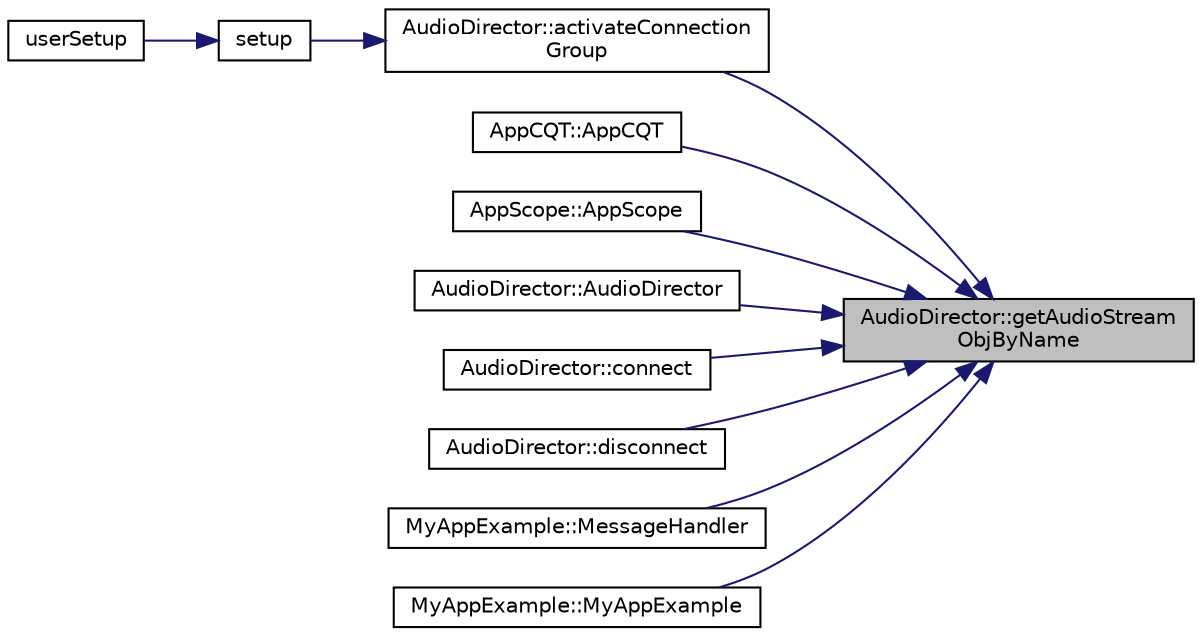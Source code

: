 digraph "AudioDirector::getAudioStreamObjByName"
{
 // LATEX_PDF_SIZE
  edge [fontname="Helvetica",fontsize="10",labelfontname="Helvetica",labelfontsize="10"];
  node [fontname="Helvetica",fontsize="10",shape=record];
  rankdir="RL";
  Node1 [label="AudioDirector::getAudioStream\lObjByName",height=0.2,width=0.4,color="black", fillcolor="grey75", style="filled", fontcolor="black",tooltip=" "];
  Node1 -> Node2 [dir="back",color="midnightblue",fontsize="10",style="solid",fontname="Helvetica"];
  Node2 [label="AudioDirector::activateConnection\lGroup",height=0.2,width=0.4,color="black", fillcolor="white", style="filled",URL="$class_audio_director.html#abf7bb7f3ee814b6a8b0048427f8e9eb5",tooltip=" "];
  Node2 -> Node3 [dir="back",color="midnightblue",fontsize="10",style="solid",fontname="Helvetica"];
  Node3 [label="setup",height=0.2,width=0.4,color="black", fillcolor="white", style="filled",URL="$main_8cpp.html#a4fc01d736fe50cf5b977f755b675f11d",tooltip=" "];
  Node3 -> Node4 [dir="back",color="midnightblue",fontsize="10",style="solid",fontname="Helvetica"];
  Node4 [label="userSetup",height=0.2,width=0.4,color="black", fillcolor="white", style="filled",URL="$_p_u6050_2_user_functions_8cpp.html#a41681a4f770a4314939bd47e174cab0c",tooltip=" "];
  Node1 -> Node5 [dir="back",color="midnightblue",fontsize="10",style="solid",fontname="Helvetica"];
  Node5 [label="AppCQT::AppCQT",height=0.2,width=0.4,color="black", fillcolor="white", style="filled",URL="$class_app_c_q_t.html#a587bd3e6103103694f01f420aeb02a70",tooltip=" "];
  Node1 -> Node6 [dir="back",color="midnightblue",fontsize="10",style="solid",fontname="Helvetica"];
  Node6 [label="AppScope::AppScope",height=0.2,width=0.4,color="black", fillcolor="white", style="filled",URL="$class_app_scope.html#a963ae83979bbfdfd46c0b1d063406361",tooltip=" "];
  Node1 -> Node7 [dir="back",color="midnightblue",fontsize="10",style="solid",fontname="Helvetica"];
  Node7 [label="AudioDirector::AudioDirector",height=0.2,width=0.4,color="black", fillcolor="white", style="filled",URL="$class_audio_director.html#ac17d6584f80dc62c992ced7d879b5786",tooltip=" "];
  Node1 -> Node8 [dir="back",color="midnightblue",fontsize="10",style="solid",fontname="Helvetica"];
  Node8 [label="AudioDirector::connect",height=0.2,width=0.4,color="black", fillcolor="white", style="filled",URL="$class_audio_director.html#aac97077a6f47bf2728b8eb8720d9ad49",tooltip=" "];
  Node1 -> Node9 [dir="back",color="midnightblue",fontsize="10",style="solid",fontname="Helvetica"];
  Node9 [label="AudioDirector::disconnect",height=0.2,width=0.4,color="black", fillcolor="white", style="filled",URL="$class_audio_director.html#a32ddf87cd4d8a21f533d3e6057b583f1",tooltip=" "];
  Node1 -> Node10 [dir="back",color="midnightblue",fontsize="10",style="solid",fontname="Helvetica"];
  Node10 [label="MyAppExample::MessageHandler",height=0.2,width=0.4,color="black", fillcolor="white", style="filled",URL="$class_my_app_example.html#a7a77ffb8a5fb02933673fba14c58e8c0",tooltip=" "];
  Node1 -> Node11 [dir="back",color="midnightblue",fontsize="10",style="solid",fontname="Helvetica"];
  Node11 [label="MyAppExample::MyAppExample",height=0.2,width=0.4,color="black", fillcolor="white", style="filled",URL="$class_my_app_example.html#a7add24412505a2766caa57e6efee08f7",tooltip=" "];
}

